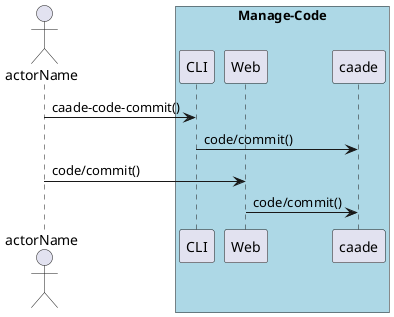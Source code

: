 @startuml
Actor "actorName" as A

box "Manage-Code" #lightblue
participant CLI as CLI
participant Web as Web
participant "caade" as S
A -> CLI : caade-code-commit()
CLI -> S : code/commit()
A -> Web : code/commit()
Web -> S : code/commit()
end box

@enduml
